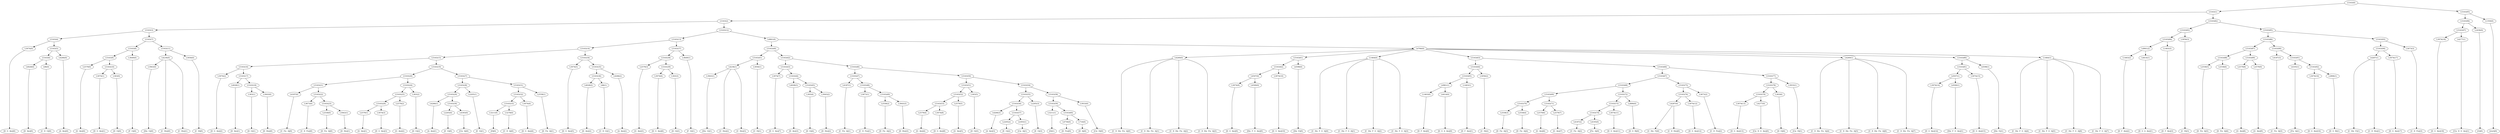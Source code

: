digraph sample{
"L3074(0)"->"[D  G  Ais](0)"
"L4028(0)"->"[D  Ais](0)"
"L86(0)"->"[C  D  G](0)"
"L5163(6)"->"L4028(0)"
"L5163(6)"->"L86(0)"
"L4266(0)"->"[A  Ais](0)"
"L5163(5)"->"L5163(6)"
"L5163(5)"->"L4266(0)"
"L5163(4)"->"L3074(0)"
"L5163(4)"->"L5163(5)"
"L2579(0)"->"[G  Ais](0)"
"L3074(1)"->"[D  G  Ais](1)"
"L363(0)"->"[D  G](0)"
"L5163(10)"->"L3074(1)"
"L5163(10)"->"L363(0)"
"L5163(9)"->"L2579(0)"
"L5163(9)"->"L5163(10)"
"L3649(0)"->"[F  G](0)"
"L5163(8)"->"L5163(9)"
"L5163(8)"->"L3649(0)"
"L3943(0)"->"[Dis  G](0)"
"L4236(0)"->"[C  Dis](0)"
"L4236(0)"->"L3943(0)"
"L4236(0)"->"[C  Dis](1)"
"L3056(0)"->"[C  D](0)"
"L5163(11)"->"L4236(0)"
"L5163(11)"->"L3056(0)"
"L5163(7)"->"L5163(8)"
"L5163(7)"->"L5163(11)"
"L5163(3)"->"L5163(4)"
"L5163(3)"->"L5163(7)"
"L3074(2)"->"[D  G  Ais](2)"
"L4028(1)"->"[D  Ais](1)"
"L363(1)"->"[D  G](1)"
"L3043(0)"->"[D  Dis](0)"
"L5163(18)"->"L363(1)"
"L5163(18)"->"L3043(0)"
"L5163(17)"->"L4028(1)"
"L5163(17)"->"L5163(18)"
"L5163(16)"->"L3074(2)"
"L5163(16)"->"L5163(17)"
"L4187(0)"->"[C  Fis  A](0)"
"L3673(0)"->"[C  D  Fis](0)"
"L2558(0)"->"[D  Fis  A](0)"
"L3043(1)"->"[D  Dis](1)"
"L5163(23)"->"L2558(0)"
"L5163(23)"->"L3043(1)"
"L5163(22)"->"L3673(0)"
"L5163(22)"->"L5163(23)"
"L5163(21)"->"L4187(0)"
"L5163(21)"->"L5163(22)"
"L2579(1)"->"[G  Ais](1)"
"L3074(3)"->"[D  G  Ais](3)"
"L5163(26)"->"L2579(1)"
"L5163(26)"->"L3074(3)"
"L2579(2)"->"[G  Ais](2)"
"L5163(25)"->"L5163(26)"
"L5163(25)"->"L2579(2)"
"L363(2)"->"[D  G](2)"
"L5163(24)"->"L5163(25)"
"L5163(24)"->"L363(2)"
"L5163(20)"->"L5163(21)"
"L5163(20)"->"L5163(24)"
"L4266(1)"->"[A  Ais](1)"
"L2205(0)"->"[E  G](0)"
"L4393(0)"->"[Cis  A](0)"
"L5163(30)"->"L2205(0)"
"L5163(30)"->"L4393(0)"
"L5163(29)"->"L4266(1)"
"L5163(29)"->"L5163(30)"
"L2205(1)"->"[E  G](1)"
"L5163(28)"->"L5163(29)"
"L5163(28)"->"L2205(1)"
"L3211(0)"->"[D](0)"
"L3278(0)"->"[C  D  A](0)"
"L5163(33)"->"L3211(0)"
"L5163(33)"->"L3278(0)"
"L3074(4)"->"[D  G  Ais](4)"
"L5163(32)"->"L5163(33)"
"L5163(32)"->"L3074(4)"
"L2558(1)"->"[D  Fis  A](1)"
"L5163(31)"->"L5163(32)"
"L5163(31)"->"L2558(1)"
"L5163(27)"->"L5163(28)"
"L5163(27)"->"L5163(31)"
"L5163(19)"->"L5163(20)"
"L5163(19)"->"L5163(27)"
"L5163(15)"->"L5163(16)"
"L5163(15)"->"L5163(19)"
"L3074(5)"->"[D  G  Ais](5)"
"L4028(2)"->"[D  Ais](2)"
"L86(1)"->"[C  D  G](1)"
"L5163(36)"->"L4028(2)"
"L5163(36)"->"L86(1)"
"L4266(2)"->"[A  Ais](2)"
"L5163(35)"->"L5163(36)"
"L5163(35)"->"L4266(2)"
"L5163(34)"->"L3074(5)"
"L5163(34)"->"L5163(35)"
"L5163(14)"->"L5163(15)"
"L5163(14)"->"L5163(34)"
"L2579(3)"->"[G  Ais](3)"
"L3074(6)"->"[D  G  Ais](6)"
"L363(3)"->"[D  G](3)"
"L5163(39)"->"L3074(6)"
"L5163(39)"->"L363(3)"
"L5163(38)"->"L2579(3)"
"L5163(38)"->"L5163(39)"
"L3649(1)"->"[F  G](1)"
"L5163(37)"->"L5163(38)"
"L5163(37)"->"L3649(1)"
"L5163(13)"->"L5163(14)"
"L5163(13)"->"L5163(37)"
"L3943(1)"->"[Dis  G](1)"
"L4236(1)"->"[C  Dis](2)"
"L4236(1)"->"L3943(1)"
"L4236(1)"->"[C  Dis](3)"
"L3056(1)"->"[C  D](1)"
"L5163(41)"->"L4236(1)"
"L5163(41)"->"L3056(1)"
"L3074(7)"->"[D  G  Ais](7)"
"L4028(3)"->"[D  Ais](3)"
"L363(4)"->"[D  G](4)"
"L3043(2)"->"[D  Dis](2)"
"L5163(45)"->"L363(4)"
"L5163(45)"->"L3043(2)"
"L5163(44)"->"L4028(3)"
"L5163(44)"->"L5163(45)"
"L5163(43)"->"L3074(7)"
"L5163(43)"->"L5163(44)"
"L4187(1)"->"[C  Fis  A](1)"
"L3673(1)"->"[C  D  Fis](1)"
"L2558(2)"->"[D  Fis  A](2)"
"L3043(3)"->"[D  Dis](3)"
"L5163(49)"->"L2558(2)"
"L5163(49)"->"L3043(3)"
"L5163(48)"->"L3673(1)"
"L5163(48)"->"L5163(49)"
"L5163(47)"->"L4187(1)"
"L5163(47)"->"L5163(48)"
"L2579(4)"->"[G  Ais](4)"
"L3074(8)"->"[D  G  Ais](8)"
"L5163(53)"->"L2579(4)"
"L5163(53)"->"L3074(8)"
"L2579(5)"->"[G  Ais](5)"
"L5163(52)"->"L5163(53)"
"L5163(52)"->"L2579(5)"
"L363(5)"->"[D  G](5)"
"L5163(51)"->"L5163(52)"
"L5163(51)"->"L363(5)"
"L4266(3)"->"[A  Ais](3)"
"L2205(2)"->"[E  G](2)"
"L4393(1)"->"[Cis  A](1)"
"L5163(57)"->"L2205(2)"
"L5163(57)"->"L4393(1)"
"L5163(56)"->"L4266(3)"
"L5163(56)"->"L5163(57)"
"L2205(3)"->"[E  G](3)"
"L5163(55)"->"L5163(56)"
"L5163(55)"->"L2205(3)"
"L3211(1)"->"[D](1)"
"L4756(0)"->"[D  Fis](0)"
"L716(0)"->"[D  A](0)"
"L5163(60)"->"L4756(0)"
"L5163(60)"->"L716(0)"
"L5163(59)"->"L3211(1)"
"L5163(59)"->"L5163(60)"
"L3933(0)"->"[Cis  D](0)"
"L5163(58)"->"L5163(59)"
"L5163(58)"->"L3933(0)"
"L5163(54)"->"L5163(55)"
"L5163(54)"->"L5163(58)"
"L5163(50)"->"L5163(51)"
"L5163(50)"->"L5163(54)"
"L5163(46)"->"L5163(47)"
"L5163(46)"->"L5163(50)"
"L5163(42)"->"L5163(43)"
"L5163(42)"->"L5163(46)"
"L5163(40)"->"L5163(41)"
"L5163(40)"->"L5163(42)"
"L4269(0)"->"[C  D  Dis  Fis  A](0)"
"L4269(0)"->"[C  D  Dis  Fis  A](1)"
"L4269(0)"->"[C  D  Dis  Fis  A](2)"
"L4269(0)"->"[C  D  Dis  Fis  A](3)"
"L3074(9)"->"[D  G  Ais](9)"
"L4500(0)"->"[Dis  F  G  Ais](0)"
"L4507(0)"->"L3074(9)"
"L4507(0)"->"L4500(0)"
"L3074(10)"->"[D  G  Ais](10)"
"L5163(62)"->"L4507(0)"
"L5163(62)"->"L3074(10)"
"L4598(0)"->"[Dis  E](0)"
"L5163(61)"->"L5163(62)"
"L5163(61)"->"L4598(0)"
"L1464(0)"->"[C  Dis  F  G  A](0)"
"L1464(0)"->"[C  Dis  F  G  A](1)"
"L1464(0)"->"[C  Dis  F  G  A](2)"
"L1464(0)"->"[C  Dis  F  G  A](3)"
"L1463(0)"->"[D  F  Ais](0)"
"L4414(0)"->"[D  G  A  Ais](0)"
"L4961(1)"->"L1463(0)"
"L4961(1)"->"L4414(0)"
"L1463(1)"->"[D  F  Ais](1)"
"L5163(65)"->"L4961(1)"
"L5163(65)"->"L1463(1)"
"L3056(2)"->"[C  D](2)"
"L5163(64)"->"L5163(65)"
"L5163(64)"->"L3056(2)"
"L2558(3)"->"[D  Fis  A](3)"
"L2558(4)"->"[D  Fis  A](4)"
"L5163(70)"->"L2558(3)"
"L5163(70)"->"L2558(4)"
"L2579(6)"->"[G  Ais](6)"
"L2579(7)"->"[G  Ais](7)"
"L5163(71)"->"L2579(6)"
"L5163(71)"->"L2579(7)"
"L5163(69)"->"L5163(70)"
"L5163(69)"->"L5163(71)"
"L4187(2)"->"[C  Fis  A](2)"
"L4105(0)"->"[Fis  A](0)"
"L5163(74)"->"L4187(2)"
"L5163(74)"->"L4105(0)"
"L3074(11)"->"[D  G  Ais](11)"
"L5163(73)"->"L5163(74)"
"L5163(73)"->"L3074(11)"
"L2806(0)"->"[D  G  B](0)"
"L5163(72)"->"L5163(73)"
"L5163(72)"->"L2806(0)"
"L5163(68)"->"L5163(69)"
"L5163(68)"->"L5163(72)"
"L4287(0)"->"[C  Dis  F](0)"
"L4287(0)"->"[C  D  Dis](0)"
"L3074(12)"->"[D  G  Ais](12)"
"L5163(76)"->"L4287(0)"
"L5163(76)"->"L3074(12)"
"L3673(2)"->"[C  D  Fis](2)"
"L5163(75)"->"L5163(76)"
"L5163(75)"->"L3673(2)"
"L5163(67)"->"L5163(68)"
"L5163(67)"->"L5163(75)"
"L3074(13)"->"[D  G  Ais](13)"
"L4277(0)"->"[Cis  D  G  Ais](0)"
"L5163(79)"->"L3074(13)"
"L5163(79)"->"L4277(0)"
"L363(6)"->"[D  G](6)"
"L5163(78)"->"L5163(79)"
"L5163(78)"->"L363(6)"
"L3933(1)"->"[Cis  D](1)"
"L5163(77)"->"L5163(78)"
"L5163(77)"->"L3933(1)"
"L5163(66)"->"L5163(67)"
"L5163(66)"->"L5163(77)"
"L5163(63)"->"L5163(64)"
"L5163(63)"->"L5163(66)"
"L4269(1)"->"[C  D  Dis  Fis  A](4)"
"L4269(1)"->"[C  D  Dis  Fis  A](5)"
"L4269(1)"->"[C  D  Dis  Fis  A](6)"
"L4269(1)"->"[C  D  Dis  Fis  A](7)"
"L3074(14)"->"[D  G  Ais](14)"
"L4500(1)"->"[Dis  F  G  Ais](1)"
"L4507(1)"->"L3074(14)"
"L4507(1)"->"L4500(1)"
"L3074(15)"->"[D  G  Ais](15)"
"L5163(81)"->"L4507(1)"
"L5163(81)"->"L3074(15)"
"L4598(1)"->"[Dis  E](1)"
"L5163(80)"->"L5163(81)"
"L5163(80)"->"L4598(1)"
"L1464(1)"->"[C  Dis  F  G  A](4)"
"L1464(1)"->"[C  Dis  F  G  A](5)"
"L1464(1)"->"[C  Dis  F  G  A](6)"
"L1464(1)"->"[C  Dis  F  G  A](7)"
"L4766(0)"->"L4269(0)"
"L4766(0)"->"L5163(61)"
"L4766(0)"->"L1464(0)"
"L4766(0)"->"L5163(63)"
"L4766(0)"->"L4269(1)"
"L4766(0)"->"L5163(80)"
"L4766(0)"->"L1464(1)"
"L4961(0)"->"L5163(40)"
"L4961(0)"->"L4766(0)"
"L5163(12)"->"L5163(13)"
"L5163(12)"->"L4961(0)"
"L5163(2)"->"L5163(3)"
"L5163(2)"->"L5163(12)"
"L1463(2)"->"[D  F  Ais](2)"
"L4414(1)"->"[D  G  A  Ais](1)"
"L4961(2)"->"L1463(2)"
"L4961(2)"->"L4414(1)"
"L1463(3)"->"[D  F  Ais](3)"
"L5163(84)"->"L4961(2)"
"L5163(84)"->"L1463(3)"
"L3056(3)"->"[C  D](3)"
"L5163(83)"->"L5163(84)"
"L5163(83)"->"L3056(3)"
"L2558(5)"->"[D  Fis  A](5)"
"L2558(6)"->"[D  Fis  A](6)"
"L5163(88)"->"L2558(5)"
"L5163(88)"->"L2558(6)"
"L2579(8)"->"[G  Ais](8)"
"L2579(9)"->"[G  Ais](9)"
"L5163(89)"->"L2579(8)"
"L5163(89)"->"L2579(9)"
"L5163(87)"->"L5163(88)"
"L5163(87)"->"L5163(89)"
"L4187(3)"->"[C  Fis  A](3)"
"L4105(1)"->"[Fis  A](1)"
"L3074(16)"->"[D  G  Ais](16)"
"L2806(1)"->"[D  G  B](1)"
"L5163(92)"->"L3074(16)"
"L5163(92)"->"L2806(1)"
"L5163(91)"->"L4105(1)"
"L5163(91)"->"L5163(92)"
"L5163(90)"->"L4187(3)"
"L5163(90)"->"L5163(91)"
"L5163(86)"->"L5163(87)"
"L5163(86)"->"L5163(90)"
"L4287(1)"->"[C  Dis  F](1)"
"L4287(1)"->"[C  D  Dis](1)"
"L3074(17)"->"[D  G  Ais](17)"
"L5163(94)"->"L4287(1)"
"L5163(94)"->"L3074(17)"
"L3673(3)"->"[C  D  Fis](3)"
"L5163(93)"->"L5163(94)"
"L5163(93)"->"L3673(3)"
"L5163(85)"->"L5163(86)"
"L5163(85)"->"L5163(93)"
"L5163(82)"->"L5163(83)"
"L5163(82)"->"L5163(85)"
"L5163(1)"->"L5163(2)"
"L5163(1)"->"L5163(82)"
"L3074(18)"->"[D  G  Ais](18)"
"L4277(1)"->"[Cis  D  G  Ais](1)"
"L5163(97)"->"L3074(18)"
"L5163(97)"->"L4277(1)"
"L2436(0)"->"[G](0)"
"L5163(96)"->"L5163(97)"
"L5163(96)"->"L2436(0)"
"L1350(0)"->"[rest](0)"
"L5163(95)"->"L5163(96)"
"L5163(95)"->"L1350(0)"
"L5163(0)"->"L5163(1)"
"L5163(0)"->"L5163(95)"
{rank = min; "L5163(0)"}
{rank = same; "L5163(1)"; "L5163(95)";}
{rank = same; "L5163(2)"; "L5163(82)"; "L5163(96)"; "L1350(0)";}
{rank = same; "L5163(3)"; "L5163(12)"; "L5163(83)"; "L5163(85)"; "L5163(97)"; "L2436(0)";}
{rank = same; "L5163(4)"; "L5163(7)"; "L5163(13)"; "L4961(0)"; "L5163(84)"; "L3056(3)"; "L5163(86)"; "L5163(93)"; "L3074(18)"; "L4277(1)";}
{rank = same; "L3074(0)"; "L5163(5)"; "L5163(8)"; "L5163(11)"; "L5163(14)"; "L5163(37)"; "L5163(40)"; "L4766(0)"; "L4961(2)"; "L1463(3)"; "L5163(87)"; "L5163(90)"; "L5163(94)"; "L3673(3)";}
{rank = same; "L5163(6)"; "L4266(0)"; "L5163(9)"; "L3649(0)"; "L4236(0)"; "L3056(0)"; "L5163(15)"; "L5163(34)"; "L5163(38)"; "L3649(1)"; "L5163(41)"; "L5163(42)"; "L4269(0)"; "L5163(61)"; "L1464(0)"; "L5163(63)"; "L4269(1)"; "L5163(80)"; "L1464(1)"; "L1463(2)"; "L4414(1)"; "L5163(88)"; "L5163(89)"; "L4187(3)"; "L5163(91)"; "L4287(1)"; "L3074(17)";}
{rank = same; "L4028(0)"; "L86(0)"; "L2579(0)"; "L5163(10)"; "L3943(0)"; "L5163(16)"; "L5163(19)"; "L3074(5)"; "L5163(35)"; "L2579(3)"; "L5163(39)"; "L4236(1)"; "L3056(1)"; "L5163(43)"; "L5163(46)"; "L5163(62)"; "L4598(0)"; "L5163(64)"; "L5163(66)"; "L5163(81)"; "L4598(1)"; "L2558(5)"; "L2558(6)"; "L2579(8)"; "L2579(9)"; "L4105(1)"; "L5163(92)";}
{rank = same; "L3074(1)"; "L363(0)"; "L3074(2)"; "L5163(17)"; "L5163(20)"; "L5163(27)"; "L5163(36)"; "L4266(2)"; "L3074(6)"; "L363(3)"; "L3943(1)"; "L3074(7)"; "L5163(44)"; "L5163(47)"; "L5163(50)"; "L4507(0)"; "L3074(10)"; "L5163(65)"; "L3056(2)"; "L5163(67)"; "L5163(77)"; "L4507(1)"; "L3074(15)"; "L3074(16)"; "L2806(1)";}
{rank = same; "L4028(1)"; "L5163(18)"; "L5163(21)"; "L5163(24)"; "L5163(28)"; "L5163(31)"; "L4028(2)"; "L86(1)"; "L4028(3)"; "L5163(45)"; "L4187(1)"; "L5163(48)"; "L5163(51)"; "L5163(54)"; "L3074(9)"; "L4500(0)"; "L4961(1)"; "L1463(1)"; "L5163(68)"; "L5163(75)"; "L5163(78)"; "L3933(1)"; "L3074(14)"; "L4500(1)";}
{rank = same; "L363(1)"; "L3043(0)"; "L4187(0)"; "L5163(22)"; "L5163(25)"; "L363(2)"; "L5163(29)"; "L2205(1)"; "L5163(32)"; "L2558(1)"; "L363(4)"; "L3043(2)"; "L3673(1)"; "L5163(49)"; "L5163(52)"; "L363(5)"; "L5163(55)"; "L5163(58)"; "L1463(0)"; "L4414(0)"; "L5163(69)"; "L5163(72)"; "L5163(76)"; "L3673(2)"; "L5163(79)"; "L363(6)";}
{rank = same; "L3673(0)"; "L5163(23)"; "L5163(26)"; "L2579(2)"; "L4266(1)"; "L5163(30)"; "L5163(33)"; "L3074(4)"; "L2558(2)"; "L3043(3)"; "L5163(53)"; "L2579(5)"; "L5163(56)"; "L2205(3)"; "L5163(59)"; "L3933(0)"; "L5163(70)"; "L5163(71)"; "L5163(73)"; "L2806(0)"; "L4287(0)"; "L3074(12)"; "L3074(13)"; "L4277(0)";}
{rank = same; "L2558(0)"; "L3043(1)"; "L2579(1)"; "L3074(3)"; "L2205(0)"; "L4393(0)"; "L3211(0)"; "L3278(0)"; "L2579(4)"; "L3074(8)"; "L4266(3)"; "L5163(57)"; "L3211(1)"; "L5163(60)"; "L2558(3)"; "L2558(4)"; "L2579(6)"; "L2579(7)"; "L5163(74)"; "L3074(11)";}
{rank = same; "L2205(2)"; "L4393(1)"; "L4756(0)"; "L716(0)"; "L4187(2)"; "L4105(0)";}
{rank = max; "[A  Ais](0)"; "[A  Ais](1)"; "[A  Ais](2)"; "[A  Ais](3)"; "[C  D  A](0)"; "[C  D  Dis  Fis  A](0)"; "[C  D  Dis  Fis  A](1)"; "[C  D  Dis  Fis  A](2)"; "[C  D  Dis  Fis  A](3)"; "[C  D  Dis  Fis  A](4)"; "[C  D  Dis  Fis  A](5)"; "[C  D  Dis  Fis  A](6)"; "[C  D  Dis  Fis  A](7)"; "[C  D  Dis](0)"; "[C  D  Dis](1)"; "[C  D  Fis](0)"; "[C  D  Fis](1)"; "[C  D  Fis](2)"; "[C  D  Fis](3)"; "[C  D  G](0)"; "[C  D  G](1)"; "[C  D](0)"; "[C  D](1)"; "[C  D](2)"; "[C  D](3)"; "[C  Dis  F  G  A](0)"; "[C  Dis  F  G  A](1)"; "[C  Dis  F  G  A](2)"; "[C  Dis  F  G  A](3)"; "[C  Dis  F  G  A](4)"; "[C  Dis  F  G  A](5)"; "[C  Dis  F  G  A](6)"; "[C  Dis  F  G  A](7)"; "[C  Dis  F](0)"; "[C  Dis  F](1)"; "[C  Dis](0)"; "[C  Dis](1)"; "[C  Dis](2)"; "[C  Dis](3)"; "[C  Fis  A](0)"; "[C  Fis  A](1)"; "[C  Fis  A](2)"; "[C  Fis  A](3)"; "[Cis  A](0)"; "[Cis  A](1)"; "[Cis  D  G  Ais](0)"; "[Cis  D  G  Ais](1)"; "[Cis  D](0)"; "[Cis  D](1)"; "[D  A](0)"; "[D  Ais](0)"; "[D  Ais](1)"; "[D  Ais](2)"; "[D  Ais](3)"; "[D  Dis](0)"; "[D  Dis](1)"; "[D  Dis](2)"; "[D  Dis](3)"; "[D  F  Ais](0)"; "[D  F  Ais](1)"; "[D  F  Ais](2)"; "[D  F  Ais](3)"; "[D  Fis  A](0)"; "[D  Fis  A](1)"; "[D  Fis  A](2)"; "[D  Fis  A](3)"; "[D  Fis  A](4)"; "[D  Fis  A](5)"; "[D  Fis  A](6)"; "[D  Fis](0)"; "[D  G  A  Ais](0)"; "[D  G  A  Ais](1)"; "[D  G  Ais](0)"; "[D  G  Ais](1)"; "[D  G  Ais](10)"; "[D  G  Ais](11)"; "[D  G  Ais](12)"; "[D  G  Ais](13)"; "[D  G  Ais](14)"; "[D  G  Ais](15)"; "[D  G  Ais](16)"; "[D  G  Ais](17)"; "[D  G  Ais](18)"; "[D  G  Ais](2)"; "[D  G  Ais](3)"; "[D  G  Ais](4)"; "[D  G  Ais](5)"; "[D  G  Ais](6)"; "[D  G  Ais](7)"; "[D  G  Ais](8)"; "[D  G  Ais](9)"; "[D  G  B](0)"; "[D  G  B](1)"; "[D  G](0)"; "[D  G](1)"; "[D  G](2)"; "[D  G](3)"; "[D  G](4)"; "[D  G](5)"; "[D  G](6)"; "[D](0)"; "[D](1)"; "[Dis  E](0)"; "[Dis  E](1)"; "[Dis  F  G  Ais](0)"; "[Dis  F  G  Ais](1)"; "[Dis  G](0)"; "[Dis  G](1)"; "[E  G](0)"; "[E  G](1)"; "[E  G](2)"; "[E  G](3)"; "[F  G](0)"; "[F  G](1)"; "[Fis  A](0)"; "[Fis  A](1)"; "[G  Ais](0)"; "[G  Ais](1)"; "[G  Ais](2)"; "[G  Ais](3)"; "[G  Ais](4)"; "[G  Ais](5)"; "[G  Ais](6)"; "[G  Ais](7)"; "[G  Ais](8)"; "[G  Ais](9)"; "[G](0)"; "[rest](0)";}
}